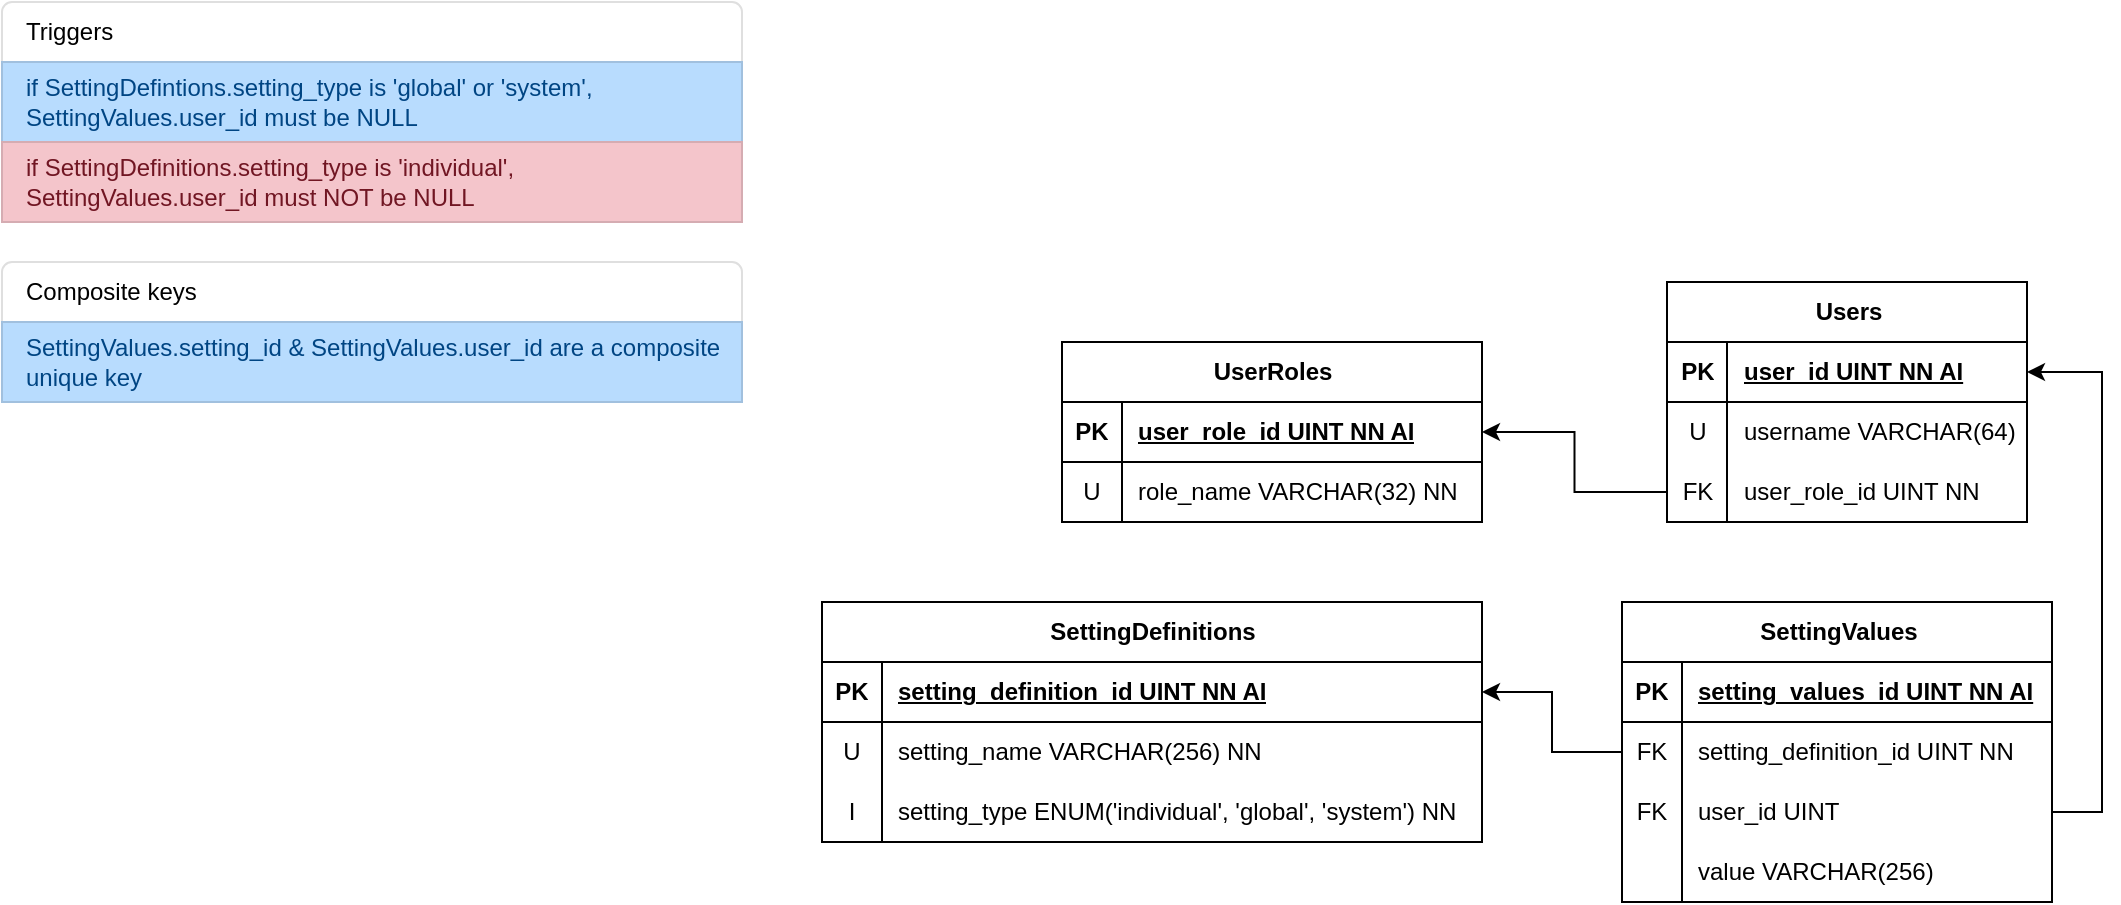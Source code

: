 <mxfile version="26.0.14">
  <diagram name="Page-1" id="lSRA8buO2I06WUv8B9zx">
    <mxGraphModel dx="2042" dy="923" grid="1" gridSize="10" guides="1" tooltips="1" connect="1" arrows="1" fold="1" page="1" pageScale="1" pageWidth="850" pageHeight="1100" math="0" shadow="0">
      <root>
        <mxCell id="0" />
        <mxCell id="1" parent="0" />
        <mxCell id="l-NlHgUU38SVMNA1KXmb-17" value="Users" style="shape=table;startSize=30;container=1;collapsible=1;childLayout=tableLayout;fixedRows=1;rowLines=0;fontStyle=1;align=center;resizeLast=1;html=1;" vertex="1" parent="1">
          <mxGeometry x="422.5" y="140" width="180" height="120" as="geometry" />
        </mxCell>
        <mxCell id="l-NlHgUU38SVMNA1KXmb-18" value="" style="shape=tableRow;horizontal=0;startSize=0;swimlaneHead=0;swimlaneBody=0;fillColor=none;collapsible=0;dropTarget=0;points=[[0,0.5],[1,0.5]];portConstraint=eastwest;top=0;left=0;right=0;bottom=1;" vertex="1" parent="l-NlHgUU38SVMNA1KXmb-17">
          <mxGeometry y="30" width="180" height="30" as="geometry" />
        </mxCell>
        <mxCell id="l-NlHgUU38SVMNA1KXmb-19" value="PK" style="shape=partialRectangle;connectable=0;fillColor=none;top=0;left=0;bottom=0;right=0;fontStyle=1;overflow=hidden;whiteSpace=wrap;html=1;" vertex="1" parent="l-NlHgUU38SVMNA1KXmb-18">
          <mxGeometry width="30" height="30" as="geometry">
            <mxRectangle width="30" height="30" as="alternateBounds" />
          </mxGeometry>
        </mxCell>
        <mxCell id="l-NlHgUU38SVMNA1KXmb-20" value="user_id UINT NN AI" style="shape=partialRectangle;connectable=0;fillColor=none;top=0;left=0;bottom=0;right=0;align=left;spacingLeft=6;fontStyle=5;overflow=hidden;whiteSpace=wrap;html=1;" vertex="1" parent="l-NlHgUU38SVMNA1KXmb-18">
          <mxGeometry x="30" width="150" height="30" as="geometry">
            <mxRectangle width="150" height="30" as="alternateBounds" />
          </mxGeometry>
        </mxCell>
        <mxCell id="l-NlHgUU38SVMNA1KXmb-21" value="" style="shape=tableRow;horizontal=0;startSize=0;swimlaneHead=0;swimlaneBody=0;fillColor=none;collapsible=0;dropTarget=0;points=[[0,0.5],[1,0.5]];portConstraint=eastwest;top=0;left=0;right=0;bottom=0;" vertex="1" parent="l-NlHgUU38SVMNA1KXmb-17">
          <mxGeometry y="60" width="180" height="30" as="geometry" />
        </mxCell>
        <mxCell id="l-NlHgUU38SVMNA1KXmb-22" value="U" style="shape=partialRectangle;connectable=0;fillColor=none;top=0;left=0;bottom=0;right=0;editable=1;overflow=hidden;whiteSpace=wrap;html=1;" vertex="1" parent="l-NlHgUU38SVMNA1KXmb-21">
          <mxGeometry width="30" height="30" as="geometry">
            <mxRectangle width="30" height="30" as="alternateBounds" />
          </mxGeometry>
        </mxCell>
        <mxCell id="l-NlHgUU38SVMNA1KXmb-23" value="username VARCHAR(64)" style="shape=partialRectangle;connectable=0;fillColor=none;top=0;left=0;bottom=0;right=0;align=left;spacingLeft=6;overflow=hidden;whiteSpace=wrap;html=1;" vertex="1" parent="l-NlHgUU38SVMNA1KXmb-21">
          <mxGeometry x="30" width="150" height="30" as="geometry">
            <mxRectangle width="150" height="30" as="alternateBounds" />
          </mxGeometry>
        </mxCell>
        <mxCell id="l-NlHgUU38SVMNA1KXmb-24" value="" style="shape=tableRow;horizontal=0;startSize=0;swimlaneHead=0;swimlaneBody=0;fillColor=none;collapsible=0;dropTarget=0;points=[[0,0.5],[1,0.5]];portConstraint=eastwest;top=0;left=0;right=0;bottom=0;" vertex="1" parent="l-NlHgUU38SVMNA1KXmb-17">
          <mxGeometry y="90" width="180" height="30" as="geometry" />
        </mxCell>
        <mxCell id="l-NlHgUU38SVMNA1KXmb-25" value="FK" style="shape=partialRectangle;connectable=0;fillColor=none;top=0;left=0;bottom=0;right=0;editable=1;overflow=hidden;whiteSpace=wrap;html=1;" vertex="1" parent="l-NlHgUU38SVMNA1KXmb-24">
          <mxGeometry width="30" height="30" as="geometry">
            <mxRectangle width="30" height="30" as="alternateBounds" />
          </mxGeometry>
        </mxCell>
        <mxCell id="l-NlHgUU38SVMNA1KXmb-26" value="user_role_id UINT NN" style="shape=partialRectangle;connectable=0;fillColor=none;top=0;left=0;bottom=0;right=0;align=left;spacingLeft=6;overflow=hidden;whiteSpace=wrap;html=1;" vertex="1" parent="l-NlHgUU38SVMNA1KXmb-24">
          <mxGeometry x="30" width="150" height="30" as="geometry">
            <mxRectangle width="150" height="30" as="alternateBounds" />
          </mxGeometry>
        </mxCell>
        <mxCell id="l-NlHgUU38SVMNA1KXmb-30" value="UserRoles" style="shape=table;startSize=30;container=1;collapsible=1;childLayout=tableLayout;fixedRows=1;rowLines=0;fontStyle=1;align=center;resizeLast=1;html=1;" vertex="1" parent="1">
          <mxGeometry x="120" y="170" width="210" height="90" as="geometry" />
        </mxCell>
        <mxCell id="l-NlHgUU38SVMNA1KXmb-31" value="" style="shape=tableRow;horizontal=0;startSize=0;swimlaneHead=0;swimlaneBody=0;fillColor=none;collapsible=0;dropTarget=0;points=[[0,0.5],[1,0.5]];portConstraint=eastwest;top=0;left=0;right=0;bottom=1;" vertex="1" parent="l-NlHgUU38SVMNA1KXmb-30">
          <mxGeometry y="30" width="210" height="30" as="geometry" />
        </mxCell>
        <mxCell id="l-NlHgUU38SVMNA1KXmb-32" value="PK" style="shape=partialRectangle;connectable=0;fillColor=none;top=0;left=0;bottom=0;right=0;fontStyle=1;overflow=hidden;whiteSpace=wrap;html=1;" vertex="1" parent="l-NlHgUU38SVMNA1KXmb-31">
          <mxGeometry width="30" height="30" as="geometry">
            <mxRectangle width="30" height="30" as="alternateBounds" />
          </mxGeometry>
        </mxCell>
        <mxCell id="l-NlHgUU38SVMNA1KXmb-33" value="user_role_id UINT NN AI" style="shape=partialRectangle;connectable=0;fillColor=none;top=0;left=0;bottom=0;right=0;align=left;spacingLeft=6;fontStyle=5;overflow=hidden;whiteSpace=wrap;html=1;" vertex="1" parent="l-NlHgUU38SVMNA1KXmb-31">
          <mxGeometry x="30" width="180" height="30" as="geometry">
            <mxRectangle width="180" height="30" as="alternateBounds" />
          </mxGeometry>
        </mxCell>
        <mxCell id="l-NlHgUU38SVMNA1KXmb-34" value="" style="shape=tableRow;horizontal=0;startSize=0;swimlaneHead=0;swimlaneBody=0;fillColor=none;collapsible=0;dropTarget=0;points=[[0,0.5],[1,0.5]];portConstraint=eastwest;top=0;left=0;right=0;bottom=0;" vertex="1" parent="l-NlHgUU38SVMNA1KXmb-30">
          <mxGeometry y="60" width="210" height="30" as="geometry" />
        </mxCell>
        <mxCell id="l-NlHgUU38SVMNA1KXmb-35" value="U" style="shape=partialRectangle;connectable=0;fillColor=none;top=0;left=0;bottom=0;right=0;editable=1;overflow=hidden;whiteSpace=wrap;html=1;" vertex="1" parent="l-NlHgUU38SVMNA1KXmb-34">
          <mxGeometry width="30" height="30" as="geometry">
            <mxRectangle width="30" height="30" as="alternateBounds" />
          </mxGeometry>
        </mxCell>
        <mxCell id="l-NlHgUU38SVMNA1KXmb-36" value="role_name VARCHAR(32) NN" style="shape=partialRectangle;connectable=0;fillColor=none;top=0;left=0;bottom=0;right=0;align=left;spacingLeft=6;overflow=hidden;whiteSpace=wrap;html=1;" vertex="1" parent="l-NlHgUU38SVMNA1KXmb-34">
          <mxGeometry x="30" width="180" height="30" as="geometry">
            <mxRectangle width="180" height="30" as="alternateBounds" />
          </mxGeometry>
        </mxCell>
        <mxCell id="l-NlHgUU38SVMNA1KXmb-43" value="SettingDefinitions" style="shape=table;startSize=30;container=1;collapsible=1;childLayout=tableLayout;fixedRows=1;rowLines=0;fontStyle=1;align=center;resizeLast=1;html=1;" vertex="1" parent="1">
          <mxGeometry y="300" width="330" height="120" as="geometry" />
        </mxCell>
        <mxCell id="l-NlHgUU38SVMNA1KXmb-44" value="" style="shape=tableRow;horizontal=0;startSize=0;swimlaneHead=0;swimlaneBody=0;fillColor=none;collapsible=0;dropTarget=0;points=[[0,0.5],[1,0.5]];portConstraint=eastwest;top=0;left=0;right=0;bottom=1;" vertex="1" parent="l-NlHgUU38SVMNA1KXmb-43">
          <mxGeometry y="30" width="330" height="30" as="geometry" />
        </mxCell>
        <mxCell id="l-NlHgUU38SVMNA1KXmb-45" value="PK" style="shape=partialRectangle;connectable=0;fillColor=none;top=0;left=0;bottom=0;right=0;fontStyle=1;overflow=hidden;whiteSpace=wrap;html=1;" vertex="1" parent="l-NlHgUU38SVMNA1KXmb-44">
          <mxGeometry width="30" height="30" as="geometry">
            <mxRectangle width="30" height="30" as="alternateBounds" />
          </mxGeometry>
        </mxCell>
        <mxCell id="l-NlHgUU38SVMNA1KXmb-46" value="setting_definition_id UINT NN AI" style="shape=partialRectangle;connectable=0;fillColor=none;top=0;left=0;bottom=0;right=0;align=left;spacingLeft=6;fontStyle=5;overflow=hidden;whiteSpace=wrap;html=1;" vertex="1" parent="l-NlHgUU38SVMNA1KXmb-44">
          <mxGeometry x="30" width="300" height="30" as="geometry">
            <mxRectangle width="300" height="30" as="alternateBounds" />
          </mxGeometry>
        </mxCell>
        <mxCell id="l-NlHgUU38SVMNA1KXmb-47" value="" style="shape=tableRow;horizontal=0;startSize=0;swimlaneHead=0;swimlaneBody=0;fillColor=none;collapsible=0;dropTarget=0;points=[[0,0.5],[1,0.5]];portConstraint=eastwest;top=0;left=0;right=0;bottom=0;" vertex="1" parent="l-NlHgUU38SVMNA1KXmb-43">
          <mxGeometry y="60" width="330" height="30" as="geometry" />
        </mxCell>
        <mxCell id="l-NlHgUU38SVMNA1KXmb-48" value="U" style="shape=partialRectangle;connectable=0;fillColor=none;top=0;left=0;bottom=0;right=0;editable=1;overflow=hidden;whiteSpace=wrap;html=1;" vertex="1" parent="l-NlHgUU38SVMNA1KXmb-47">
          <mxGeometry width="30" height="30" as="geometry">
            <mxRectangle width="30" height="30" as="alternateBounds" />
          </mxGeometry>
        </mxCell>
        <mxCell id="l-NlHgUU38SVMNA1KXmb-49" value="setting_name VARCHAR(256) NN" style="shape=partialRectangle;connectable=0;fillColor=none;top=0;left=0;bottom=0;right=0;align=left;spacingLeft=6;overflow=hidden;whiteSpace=wrap;html=1;" vertex="1" parent="l-NlHgUU38SVMNA1KXmb-47">
          <mxGeometry x="30" width="300" height="30" as="geometry">
            <mxRectangle width="300" height="30" as="alternateBounds" />
          </mxGeometry>
        </mxCell>
        <mxCell id="l-NlHgUU38SVMNA1KXmb-53" value="" style="shape=tableRow;horizontal=0;startSize=0;swimlaneHead=0;swimlaneBody=0;fillColor=none;collapsible=0;dropTarget=0;points=[[0,0.5],[1,0.5]];portConstraint=eastwest;top=0;left=0;right=0;bottom=0;" vertex="1" parent="l-NlHgUU38SVMNA1KXmb-43">
          <mxGeometry y="90" width="330" height="30" as="geometry" />
        </mxCell>
        <mxCell id="l-NlHgUU38SVMNA1KXmb-54" value="I" style="shape=partialRectangle;connectable=0;fillColor=none;top=0;left=0;bottom=0;right=0;editable=1;overflow=hidden;whiteSpace=wrap;html=1;" vertex="1" parent="l-NlHgUU38SVMNA1KXmb-53">
          <mxGeometry width="30" height="30" as="geometry">
            <mxRectangle width="30" height="30" as="alternateBounds" />
          </mxGeometry>
        </mxCell>
        <mxCell id="l-NlHgUU38SVMNA1KXmb-55" value="setting_type ENUM(&#39;individual&#39;, &#39;global&#39;, &#39;system&#39;) NN" style="shape=partialRectangle;connectable=0;fillColor=none;top=0;left=0;bottom=0;right=0;align=left;spacingLeft=6;overflow=hidden;whiteSpace=wrap;html=1;" vertex="1" parent="l-NlHgUU38SVMNA1KXmb-53">
          <mxGeometry x="30" width="300" height="30" as="geometry">
            <mxRectangle width="300" height="30" as="alternateBounds" />
          </mxGeometry>
        </mxCell>
        <mxCell id="l-NlHgUU38SVMNA1KXmb-56" value="SettingValues" style="shape=table;startSize=30;container=1;collapsible=1;childLayout=tableLayout;fixedRows=1;rowLines=0;fontStyle=1;align=center;resizeLast=1;html=1;" vertex="1" parent="1">
          <mxGeometry x="400" y="300" width="215" height="150" as="geometry" />
        </mxCell>
        <mxCell id="l-NlHgUU38SVMNA1KXmb-57" value="" style="shape=tableRow;horizontal=0;startSize=0;swimlaneHead=0;swimlaneBody=0;fillColor=none;collapsible=0;dropTarget=0;points=[[0,0.5],[1,0.5]];portConstraint=eastwest;top=0;left=0;right=0;bottom=1;" vertex="1" parent="l-NlHgUU38SVMNA1KXmb-56">
          <mxGeometry y="30" width="215" height="30" as="geometry" />
        </mxCell>
        <mxCell id="l-NlHgUU38SVMNA1KXmb-58" value="PK" style="shape=partialRectangle;connectable=0;fillColor=none;top=0;left=0;bottom=0;right=0;fontStyle=1;overflow=hidden;whiteSpace=wrap;html=1;" vertex="1" parent="l-NlHgUU38SVMNA1KXmb-57">
          <mxGeometry width="30" height="30" as="geometry">
            <mxRectangle width="30" height="30" as="alternateBounds" />
          </mxGeometry>
        </mxCell>
        <mxCell id="l-NlHgUU38SVMNA1KXmb-59" value="setting_values_id UINT NN AI" style="shape=partialRectangle;connectable=0;fillColor=none;top=0;left=0;bottom=0;right=0;align=left;spacingLeft=6;fontStyle=5;overflow=hidden;whiteSpace=wrap;html=1;" vertex="1" parent="l-NlHgUU38SVMNA1KXmb-57">
          <mxGeometry x="30" width="185" height="30" as="geometry">
            <mxRectangle width="185" height="30" as="alternateBounds" />
          </mxGeometry>
        </mxCell>
        <mxCell id="l-NlHgUU38SVMNA1KXmb-60" value="" style="shape=tableRow;horizontal=0;startSize=0;swimlaneHead=0;swimlaneBody=0;fillColor=none;collapsible=0;dropTarget=0;points=[[0,0.5],[1,0.5]];portConstraint=eastwest;top=0;left=0;right=0;bottom=0;" vertex="1" parent="l-NlHgUU38SVMNA1KXmb-56">
          <mxGeometry y="60" width="215" height="30" as="geometry" />
        </mxCell>
        <mxCell id="l-NlHgUU38SVMNA1KXmb-61" value="FK" style="shape=partialRectangle;connectable=0;fillColor=none;top=0;left=0;bottom=0;right=0;editable=1;overflow=hidden;whiteSpace=wrap;html=1;" vertex="1" parent="l-NlHgUU38SVMNA1KXmb-60">
          <mxGeometry width="30" height="30" as="geometry">
            <mxRectangle width="30" height="30" as="alternateBounds" />
          </mxGeometry>
        </mxCell>
        <mxCell id="l-NlHgUU38SVMNA1KXmb-62" value="setting_definition_id UINT NN" style="shape=partialRectangle;connectable=0;fillColor=none;top=0;left=0;bottom=0;right=0;align=left;spacingLeft=6;overflow=hidden;whiteSpace=wrap;html=1;" vertex="1" parent="l-NlHgUU38SVMNA1KXmb-60">
          <mxGeometry x="30" width="185" height="30" as="geometry">
            <mxRectangle width="185" height="30" as="alternateBounds" />
          </mxGeometry>
        </mxCell>
        <mxCell id="l-NlHgUU38SVMNA1KXmb-63" value="" style="shape=tableRow;horizontal=0;startSize=0;swimlaneHead=0;swimlaneBody=0;fillColor=none;collapsible=0;dropTarget=0;points=[[0,0.5],[1,0.5]];portConstraint=eastwest;top=0;left=0;right=0;bottom=0;" vertex="1" parent="l-NlHgUU38SVMNA1KXmb-56">
          <mxGeometry y="90" width="215" height="30" as="geometry" />
        </mxCell>
        <mxCell id="l-NlHgUU38SVMNA1KXmb-64" value="FK" style="shape=partialRectangle;connectable=0;fillColor=none;top=0;left=0;bottom=0;right=0;editable=1;overflow=hidden;whiteSpace=wrap;html=1;" vertex="1" parent="l-NlHgUU38SVMNA1KXmb-63">
          <mxGeometry width="30" height="30" as="geometry">
            <mxRectangle width="30" height="30" as="alternateBounds" />
          </mxGeometry>
        </mxCell>
        <mxCell id="l-NlHgUU38SVMNA1KXmb-65" value="user_id UINT" style="shape=partialRectangle;connectable=0;fillColor=none;top=0;left=0;bottom=0;right=0;align=left;spacingLeft=6;overflow=hidden;whiteSpace=wrap;html=1;" vertex="1" parent="l-NlHgUU38SVMNA1KXmb-63">
          <mxGeometry x="30" width="185" height="30" as="geometry">
            <mxRectangle width="185" height="30" as="alternateBounds" />
          </mxGeometry>
        </mxCell>
        <mxCell id="l-NlHgUU38SVMNA1KXmb-66" value="" style="shape=tableRow;horizontal=0;startSize=0;swimlaneHead=0;swimlaneBody=0;fillColor=none;collapsible=0;dropTarget=0;points=[[0,0.5],[1,0.5]];portConstraint=eastwest;top=0;left=0;right=0;bottom=0;" vertex="1" parent="l-NlHgUU38SVMNA1KXmb-56">
          <mxGeometry y="120" width="215" height="30" as="geometry" />
        </mxCell>
        <mxCell id="l-NlHgUU38SVMNA1KXmb-67" value="" style="shape=partialRectangle;connectable=0;fillColor=none;top=0;left=0;bottom=0;right=0;editable=1;overflow=hidden;whiteSpace=wrap;html=1;" vertex="1" parent="l-NlHgUU38SVMNA1KXmb-66">
          <mxGeometry width="30" height="30" as="geometry">
            <mxRectangle width="30" height="30" as="alternateBounds" />
          </mxGeometry>
        </mxCell>
        <mxCell id="l-NlHgUU38SVMNA1KXmb-68" value="value VARCHAR(256)" style="shape=partialRectangle;connectable=0;fillColor=none;top=0;left=0;bottom=0;right=0;align=left;spacingLeft=6;overflow=hidden;whiteSpace=wrap;html=1;" vertex="1" parent="l-NlHgUU38SVMNA1KXmb-66">
          <mxGeometry x="30" width="185" height="30" as="geometry">
            <mxRectangle width="185" height="30" as="alternateBounds" />
          </mxGeometry>
        </mxCell>
        <mxCell id="l-NlHgUU38SVMNA1KXmb-88" style="edgeStyle=orthogonalEdgeStyle;rounded=0;orthogonalLoop=1;jettySize=auto;html=1;entryX=1;entryY=0.5;entryDx=0;entryDy=0;" edge="1" parent="1" source="l-NlHgUU38SVMNA1KXmb-60" target="l-NlHgUU38SVMNA1KXmb-44">
          <mxGeometry relative="1" as="geometry" />
        </mxCell>
        <mxCell id="l-NlHgUU38SVMNA1KXmb-90" style="edgeStyle=orthogonalEdgeStyle;rounded=0;orthogonalLoop=1;jettySize=auto;html=1;entryX=1;entryY=0.5;entryDx=0;entryDy=0;" edge="1" parent="1" source="l-NlHgUU38SVMNA1KXmb-24" target="l-NlHgUU38SVMNA1KXmb-31">
          <mxGeometry relative="1" as="geometry" />
        </mxCell>
        <mxCell id="l-NlHgUU38SVMNA1KXmb-91" style="edgeStyle=orthogonalEdgeStyle;rounded=0;orthogonalLoop=1;jettySize=auto;html=1;entryX=1;entryY=0.5;entryDx=0;entryDy=0;" edge="1" parent="1" source="l-NlHgUU38SVMNA1KXmb-63" target="l-NlHgUU38SVMNA1KXmb-18">
          <mxGeometry relative="1" as="geometry">
            <Array as="points">
              <mxPoint x="640" y="405" />
              <mxPoint x="640" y="185" />
            </Array>
          </mxGeometry>
        </mxCell>
        <mxCell id="l-NlHgUU38SVMNA1KXmb-100" value="" style="swimlane;fontStyle=0;childLayout=stackLayout;horizontal=1;startSize=0;horizontalStack=0;resizeParent=1;resizeParentMax=0;resizeLast=0;collapsible=0;marginBottom=0;whiteSpace=wrap;html=1;strokeColor=none;fillColor=none;" vertex="1" parent="1">
          <mxGeometry x="-410" width="370" height="110" as="geometry" />
        </mxCell>
        <mxCell id="l-NlHgUU38SVMNA1KXmb-101" value="Triggers" style="text;strokeColor=#DFDFDF;fillColor=#FFFFFF;align=left;verticalAlign=middle;spacingLeft=10;spacingRight=10;overflow=hidden;points=[[0,0.5],[1,0.5]];portConstraint=eastwest;rotatable=0;whiteSpace=wrap;html=1;shape=mxgraph.bootstrap.topButton;rSize=5;fontColor=#000000;" vertex="1" parent="l-NlHgUU38SVMNA1KXmb-100">
          <mxGeometry width="370" height="30" as="geometry" />
        </mxCell>
        <mxCell id="l-NlHgUU38SVMNA1KXmb-125" value="if SettingDefintions.setting_type is &#39;global&#39; or &#39;system&#39;, SettingValues.user_id must be NULL" style="text;strokeColor=#A1C0DE;fillColor=#B8DCFE;fontColor=#004583;align=left;verticalAlign=middle;spacingLeft=10;spacingRight=10;overflow=hidden;points=[[0,0.5],[1,0.5]];portConstraint=eastwest;rotatable=0;whiteSpace=wrap;html=1;rSize=5;" vertex="1" parent="l-NlHgUU38SVMNA1KXmb-100">
          <mxGeometry y="30" width="370" height="40" as="geometry" />
        </mxCell>
        <mxCell id="l-NlHgUU38SVMNA1KXmb-115" value="if SettingDefinitions.setting_type is &#39;individual&#39;, SettingValues.user_id must NOT be NULL" style="text;strokeColor=#D5ACB2;fillColor=#F4C5CB;fontColor=#711623;align=left;verticalAlign=middle;spacingLeft=10;spacingRight=10;overflow=hidden;points=[[0,0.5],[1,0.5]];portConstraint=eastwest;rotatable=0;whiteSpace=wrap;html=1;rSize=5;" vertex="1" parent="l-NlHgUU38SVMNA1KXmb-100">
          <mxGeometry y="70" width="370" height="40" as="geometry" />
        </mxCell>
        <mxCell id="l-NlHgUU38SVMNA1KXmb-120" value="" style="swimlane;fontStyle=0;childLayout=stackLayout;horizontal=1;startSize=0;horizontalStack=0;resizeParent=1;resizeParentMax=0;resizeLast=0;collapsible=0;marginBottom=0;whiteSpace=wrap;html=1;strokeColor=none;fillColor=none;" vertex="1" parent="1">
          <mxGeometry x="-410" y="130" width="370" height="70" as="geometry" />
        </mxCell>
        <mxCell id="l-NlHgUU38SVMNA1KXmb-121" value="Composite keys" style="text;strokeColor=#DFDFDF;fillColor=#FFFFFF;align=left;verticalAlign=middle;spacingLeft=10;spacingRight=10;overflow=hidden;points=[[0,0.5],[1,0.5]];portConstraint=eastwest;rotatable=0;whiteSpace=wrap;html=1;shape=mxgraph.bootstrap.topButton;rSize=5;fontColor=#000000;" vertex="1" parent="l-NlHgUU38SVMNA1KXmb-120">
          <mxGeometry width="370" height="30" as="geometry" />
        </mxCell>
        <mxCell id="l-NlHgUU38SVMNA1KXmb-122" value="SettingValues.setting_id &amp;amp; SettingValues.user_id are a composite unique key" style="text;strokeColor=#A1C0DE;fillColor=#B8DCFE;fontColor=#004583;align=left;verticalAlign=middle;spacingLeft=10;spacingRight=10;overflow=hidden;points=[[0,0.5],[1,0.5]];portConstraint=eastwest;rotatable=0;whiteSpace=wrap;html=1;rSize=5;" vertex="1" parent="l-NlHgUU38SVMNA1KXmb-120">
          <mxGeometry y="30" width="370" height="40" as="geometry" />
        </mxCell>
      </root>
    </mxGraphModel>
  </diagram>
</mxfile>
